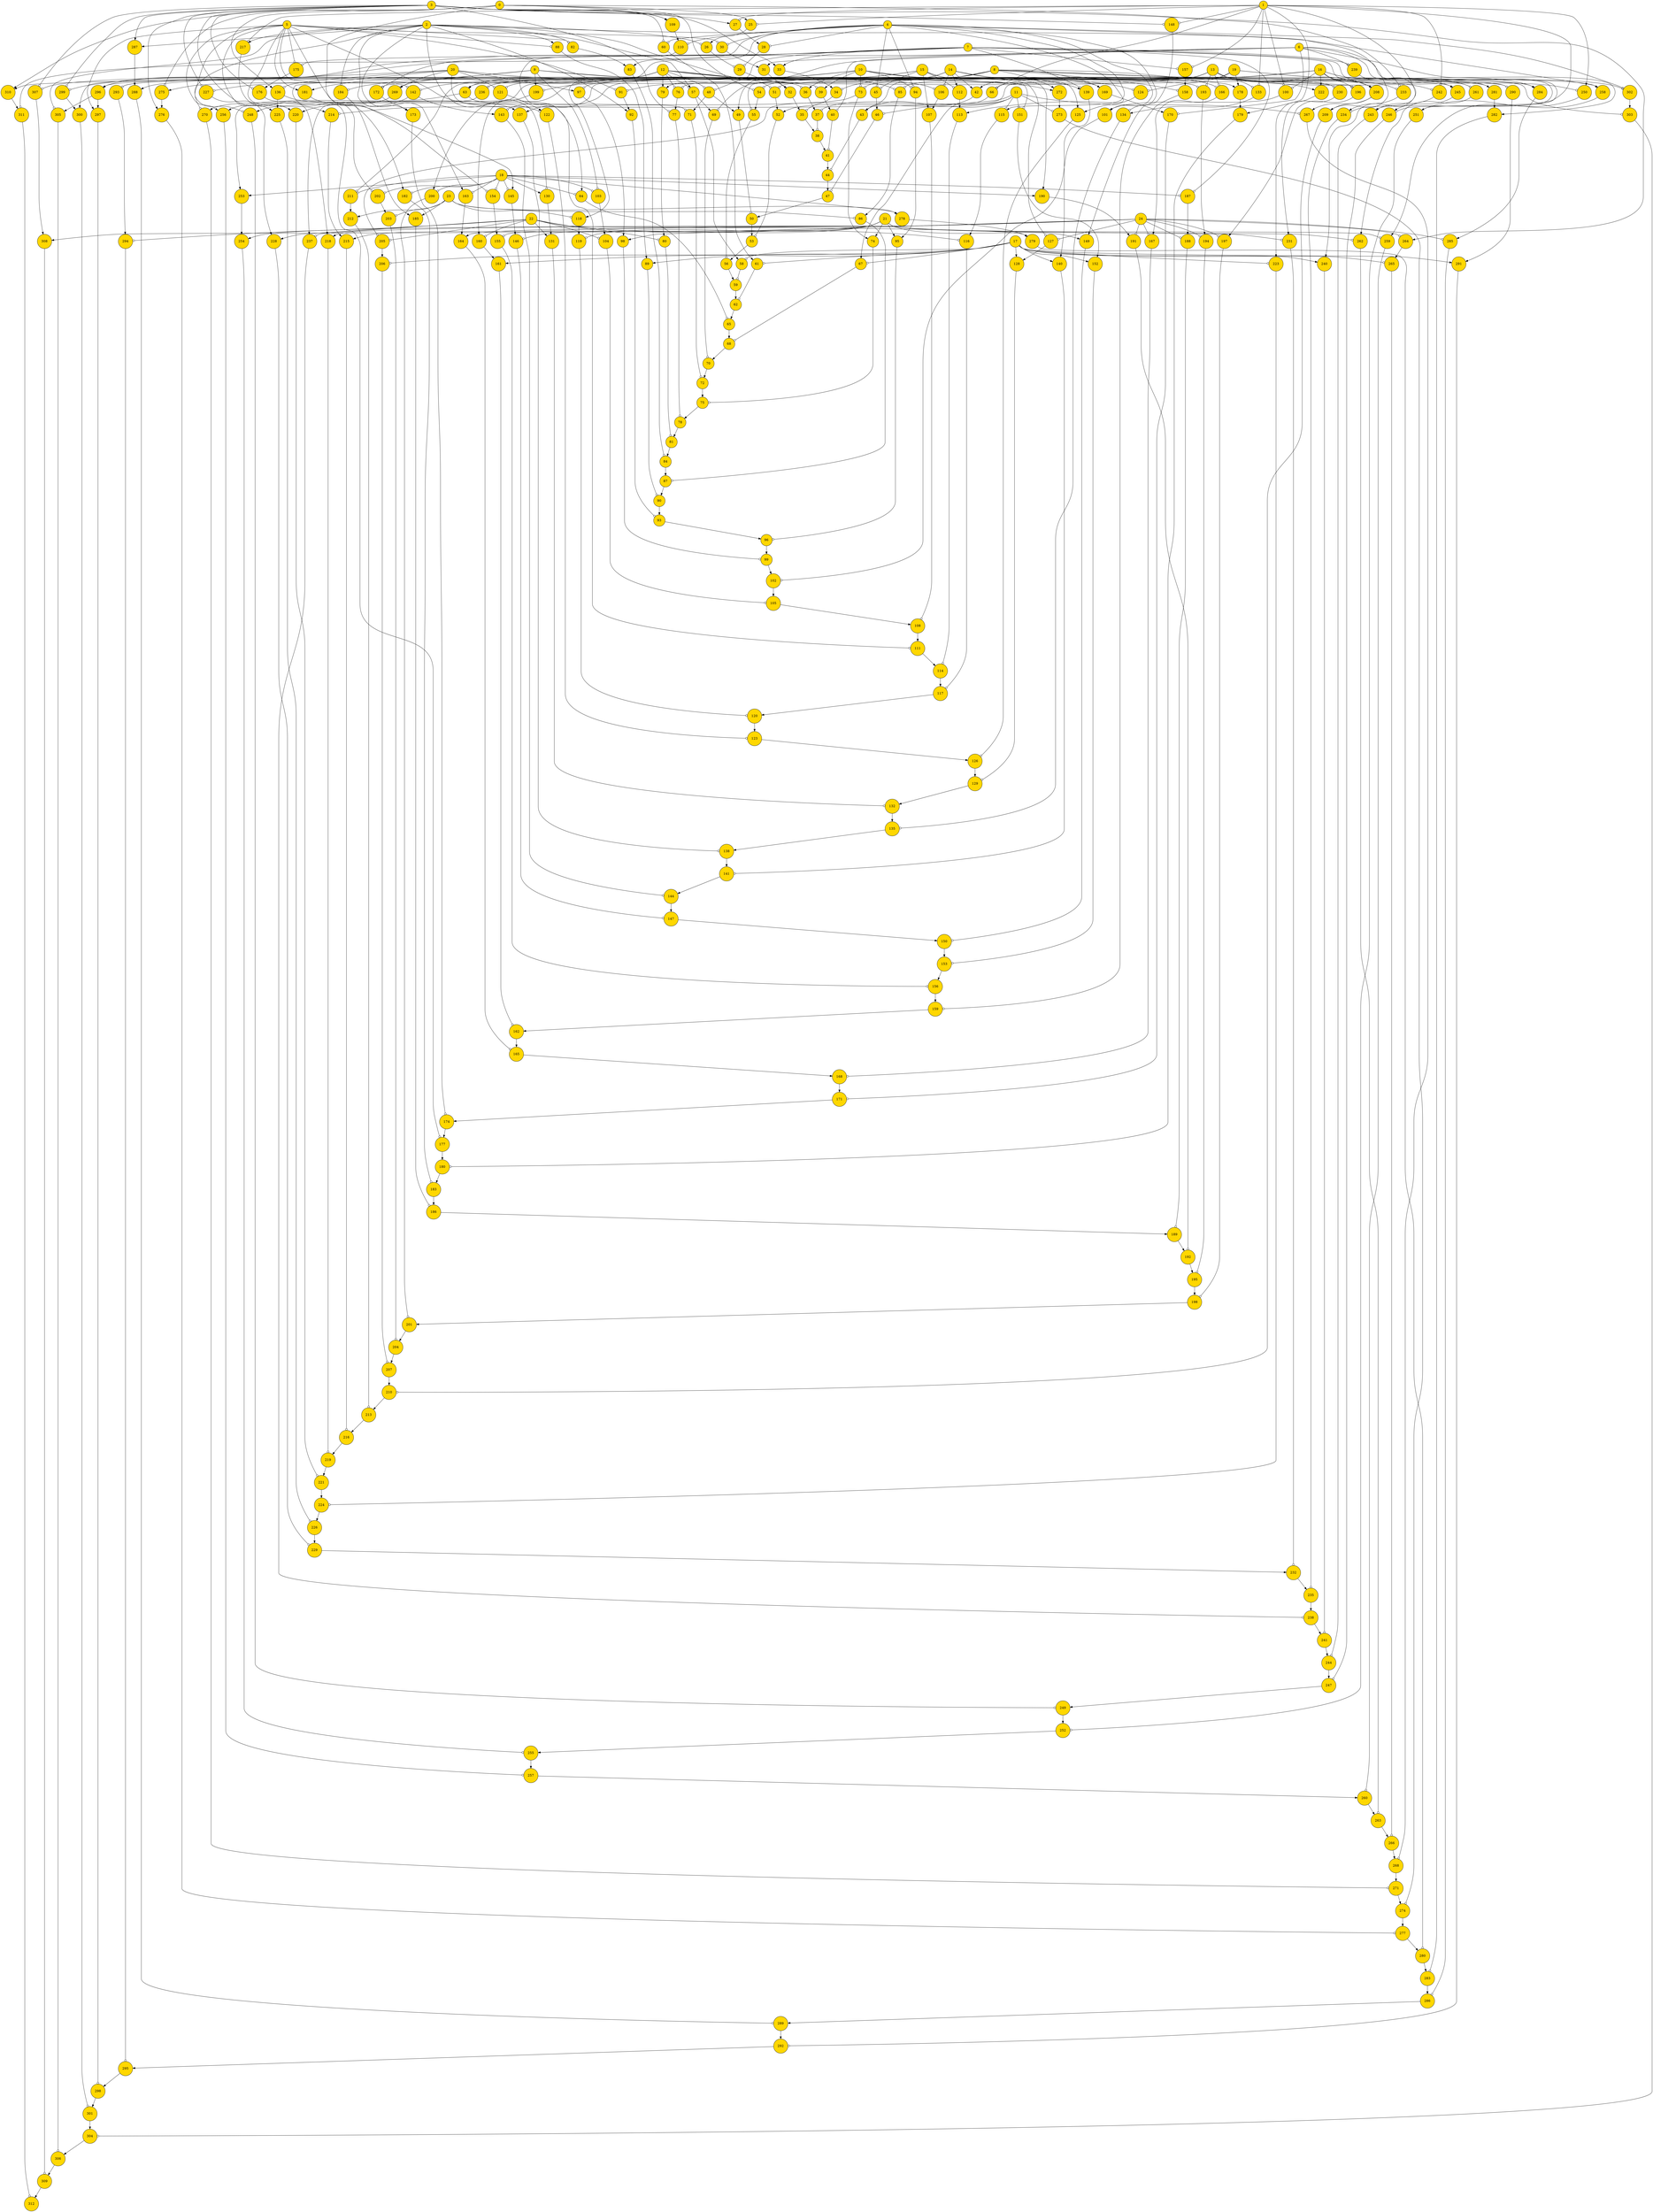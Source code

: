 digraph 0{
	0,1,2,3,4,5,6,7,8,9,10,11,12,13,14,15,16,17,18,19,20,21,22,23,24,25,26,27,28,29,30,31,32,33,34,35,36,37,38,39,40,41,42,43,44,45,46,47,48,49,50,51,52,53,54,55,56,57,58,59,60,61,62,63,64,65,66,67,68,69,70,71,72,73,74,75,76,77,78,79,80,81,82,83,84,85,86,87,88,89,90,91,92,93,94,95,96,97,98,99,100,101,102,103,104,105,106,107,108,109,110,111,112,113,114,115,116,117,118,119,120,121,122,123,124,125,126,127,128,129,130,131,132,133,134,135,136,137,138,139,140,141,142,143,144,145,146,147,148,149,150,151,152,153,154,155,156,157,158,159,160,161,162,163,164,165,166,167,168,169,170,171,172,173,174,175,176,177,178,179,180,181,182,183,184,185,186,187,188,189,190,191,192,193,194,195,196,197,198,199,200,201,202,203,204,205,206,207,208,209,210,211,212,213,214,215,216,217,218,219,220,221,222,223,224,225,226,227,228,229,230,231,232,233,234,235,236,237,238,239,240,241,242,243,244,245,246,247,248,249,250,251,252,253,254,255,256,257,258,259,260,261,262,263,264,265,266,267,268,269,270,271,272,273,274,275,276,277,278,279,280,281,282,283,284,285,286,287,288,289,290,291,292,293,294,295,296,297,298,299,300,301,302,303,304,305,306,307,308,309,310,311,312[shape=circle,style=filled,fillcolor=gold,height="0.3"];
1->25[arrowhead=odot];
0->25[];
25->26[];
2->26[arrowhead=odot];
3->27[];
1->27[arrowhead=odot];
27->28[];
4->28[arrowhead=odot];
28->29[arrowhead=odot];
26->29[arrowhead=odot];
5->30[arrowhead=odot];
4->30[arrowhead=odot];
30->31[];
6->31[];
31->32[arrowhead=odot];
29->32[];
7->33[];
3->33[];
33->34[];
8->34[arrowhead=odot];
34->35[arrowhead=odot];
32->35[];
10->36[];
9->36[arrowhead=odot];
36->37[];
11->37[arrowhead=odot];
37->38[arrowhead=odot];
35->38[];
12->39[arrowhead=odot];
10->39[];
39->40[];
6->40[arrowhead=odot];
40->41[arrowhead=odot];
38->41[];
14->42[];
13->42[];
42->43[];
8->43[arrowhead=odot];
43->44[arrowhead=odot];
41->44[];
15->45[arrowhead=odot];
4->45[arrowhead=odot];
45->46[];
11->46[arrowhead=odot];
46->47[arrowhead=odot];
44->47[];
12->48[arrowhead=odot];
7->48[arrowhead=odot];
48->49[];
6->49[];
49->50[arrowhead=odot];
47->50[];
16->51[arrowhead=odot];
2->51[arrowhead=odot];
51->52[];
11->52[];
52->53[arrowhead=odot];
50->53[];
13->54[arrowhead=odot];
0->54[arrowhead=odot];
54->55[];
8->55[arrowhead=odot];
55->56[arrowhead=odot];
53->56[];
12->57[arrowhead=odot];
2->57[];
57->58[];
17->58[arrowhead=odot];
58->59[arrowhead=odot];
56->59[];
4->60[arrowhead=odot];
3->60[arrowhead=odot];
60->61[];
17->61[arrowhead=odot];
61->62[arrowhead=odot];
59->62[];
15->63[arrowhead=odot];
12->63[];
63->64[];
18->64[arrowhead=odot];
64->65[arrowhead=odot];
62->65[];
19->66[arrowhead=odot];
1->66[arrowhead=odot];
66->67[];
17->67[arrowhead=odot];
67->68[arrowhead=odot];
65->68[];
57->69[];
8->69[arrowhead=odot];
69->70[arrowhead=odot];
68->70[];
48->71[];
20->71[arrowhead=odot];
71->72[arrowhead=odot];
70->72[];
19->73[arrowhead=odot];
10->73[arrowhead=odot];
73->74[];
21->74[];
74->75[arrowhead=odot];
72->75[];
16->76[arrowhead=odot];
12->76[arrowhead=odot];
76->77[];
3->77[arrowhead=odot];
77->78[arrowhead=odot];
75->78[];
12->79[];
8->79[];
79->80[];
22->80[arrowhead=odot];
80->81[arrowhead=odot];
78->81[];
5->82[arrowhead=odot];
2->82[arrowhead=odot];
82->83[];
4->83[];
83->84[arrowhead=odot];
81->84[];
13->85[arrowhead=odot];
12->85[arrowhead=odot];
85->86[];
23->86[arrowhead=odot];
86->87[arrowhead=odot];
84->87[];
5->88[arrowhead=odot];
2->88[];
88->89[];
17->89[];
89->90[arrowhead=odot];
87->90[];
13->91[arrowhead=odot];
5->91[arrowhead=odot];
91->92[];
2->92[];
92->93[arrowhead=odot];
90->93[];
10->94[arrowhead=odot];
4->94[arrowhead=odot];
94->95[];
21->95[];
95->96[arrowhead=odot];
93->96[];
20->97[];
14->97[arrowhead=odot];
97->98[];
24->98[];
98->99[arrowhead=odot];
96->99[];
16->100[arrowhead=odot];
1->100[arrowhead=odot];
100->101[];
4->101[arrowhead=odot];
101->102[arrowhead=odot];
99->102[];
18->103[arrowhead=odot];
9->103[arrowhead=odot];
103->104[];
22->104[arrowhead=odot];
104->105[arrowhead=odot];
102->105[];
14->106[arrowhead=odot];
12->106[arrowhead=odot];
106->107[];
15->107[];
107->108[arrowhead=odot];
105->108[];
3->109[];
0->109[arrowhead=odot];
109->110[];
4->110[arrowhead=odot];
110->111[arrowhead=odot];
108->111[];
15->112[arrowhead=odot];
14->112[];
112->113[];
4->113[];
113->114[arrowhead=odot];
111->114[];
11->115[arrowhead=odot];
4->115[];
115->116[];
22->116[arrowhead=odot];
116->117[arrowhead=odot];
114->117[];
23->118[arrowhead=odot];
7->118[];
118->119[];
21->119[arrowhead=odot];
119->120[arrowhead=odot];
117->120[];
20->121[arrowhead=odot];
14->121[arrowhead=odot];
121->122[];
5->122[arrowhead=odot];
122->123[arrowhead=odot];
120->123[];
19->124[arrowhead=odot];
14->124[arrowhead=odot];
124->125[];
15->125[];
125->126[arrowhead=odot];
123->126[];
24->127[arrowhead=odot];
10->127[arrowhead=odot];
127->128[];
17->128[];
128->129[arrowhead=odot];
126->129[];
18->130[];
2->130[arrowhead=odot];
130->131[];
22->131[];
131->132[arrowhead=odot];
129->132[];
13->133[arrowhead=odot];
1->133[arrowhead=odot];
133->134[];
4->134[arrowhead=odot];
134->135[arrowhead=odot];
132->135[];
20->136[arrowhead=odot];
0->136[];
136->137[];
8->137[];
137->138[arrowhead=odot];
135->138[];
10->139[];
7->139[arrowhead=odot];
139->140[];
17->140[];
140->141[arrowhead=odot];
138->141[];
12->142[arrowhead=odot];
5->142[arrowhead=odot];
142->143[];
8->143[arrowhead=odot];
143->144[arrowhead=odot];
141->144[];
18->145[arrowhead=odot];
5->145[];
145->146[];
21->146[arrowhead=odot];
146->147[arrowhead=odot];
144->147[];
3->148[arrowhead=odot];
1->148[arrowhead=odot];
148->149[];
21->149[];
149->150[arrowhead=odot];
147->150[];
11->151[arrowhead=odot];
9->151[arrowhead=odot];
151->152[];
17->152[];
152->153[arrowhead=odot];
150->153[];
18->154[arrowhead=odot];
0->154[arrowhead=odot];
154->155[];
24->155[arrowhead=odot];
155->156[arrowhead=odot];
153->156[];
7->157[arrowhead=odot];
1->157[arrowhead=odot];
157->158[];
8->158[arrowhead=odot];
158->159[arrowhead=odot];
156->159[];
22->160[arrowhead=odot];
14->160[];
160->161[];
17->161[];
161->162[arrowhead=odot];
159->162[];
18->163[arrowhead=odot];
2->163[];
163->164[];
24->164[];
164->165[arrowhead=odot];
162->165[];
13->166[arrowhead=odot];
8->166[arrowhead=odot];
166->167[];
24->167[arrowhead=odot];
167->168[arrowhead=odot];
165->168[];
14->169[];
8->169[];
169->170[];
6->170[arrowhead=odot];
170->171[arrowhead=odot];
168->171[];
9->172[arrowhead=odot];
7->172[arrowhead=odot];
172->173[];
2->173[];
173->174[arrowhead=odot];
171->174[];
7->175[arrowhead=odot];
5->175[arrowhead=odot];
175->176[];
3->176[arrowhead=odot];
176->177[arrowhead=odot];
174->177[];
19->178[];
14->178[];
178->179[];
1->179[];
179->180[arrowhead=odot];
177->180[];
9->181[];
5->181[];
181->182[];
18->182[arrowhead=odot];
182->183[arrowhead=odot];
180->183[];
12->184[arrowhead=odot];
2->184[arrowhead=odot];
184->185[];
23->185[];
185->186[arrowhead=odot];
183->186[];
18->187[arrowhead=odot];
7->187[arrowhead=odot];
187->188[];
24->188[arrowhead=odot];
188->189[arrowhead=odot];
186->189[];
18->190[];
10->190[];
190->191[];
24->191[arrowhead=odot];
191->192[arrowhead=odot];
189->192[];
20->193[arrowhead=odot];
13->193[arrowhead=odot];
193->194[];
24->194[arrowhead=odot];
194->195[arrowhead=odot];
192->195[];
16->196[arrowhead=odot];
8->196[arrowhead=odot];
196->197[];
24->197[arrowhead=odot];
197->198[arrowhead=odot];
195->198[];
16->199[arrowhead=odot];
9->199[];
199->200[];
18->200[arrowhead=odot];
200->201[arrowhead=odot];
198->201[];
20->202[arrowhead=odot];
18->202[arrowhead=odot];
202->203[];
23->203[arrowhead=odot];
203->204[arrowhead=odot];
201->204[];
22->205[arrowhead=odot];
16->205[arrowhead=odot];
205->206[];
17->206[arrowhead=odot];
206->207[arrowhead=odot];
204->207[];
16->208[arrowhead=odot];
13->208[];
208->209[];
4->209[];
209->210[arrowhead=odot];
207->210[];
18->211[arrowhead=odot];
10->211[arrowhead=odot];
211->212[];
23->212[];
212->213[arrowhead=odot];
210->213[];
11->214[arrowhead=odot];
5->214[];
214->215[];
21->215[];
215->216[arrowhead=odot];
213->216[];
2->217[];
1->217[arrowhead=odot];
217->218[];
24->218[];
218->219[arrowhead=odot];
216->219[];
142->220[];
3->220[];
220->221[arrowhead=odot];
219->221[];
16->222[];
12->222[];
222->223[];
17->223[arrowhead=odot];
223->224[arrowhead=odot];
221->224[];
136->225[];
5->225[];
225->226[arrowhead=odot];
224->226[];
12->227[arrowhead=odot];
3->227[arrowhead=odot];
227->228[];
22->228[];
228->229[arrowhead=odot];
226->229[];
15->230[arrowhead=odot];
8->230[arrowhead=odot];
230->231[];
21->231[arrowhead=odot];
231->232[arrowhead=odot];
229->232[];
16->233[arrowhead=odot];
0->233[arrowhead=odot];
233->234[];
1->234[arrowhead=odot];
234->235[arrowhead=odot];
232->235[];
15->236[arrowhead=odot];
10->236[arrowhead=odot];
236->237[];
22->237[arrowhead=odot];
237->238[arrowhead=odot];
235->238[];
7->239[arrowhead=odot];
6->239[arrowhead=odot];
239->240[];
17->240[];
240->241[arrowhead=odot];
238->241[];
15->242[arrowhead=odot];
1->242[arrowhead=odot];
242->243[];
6->243[arrowhead=odot];
243->244[arrowhead=odot];
241->244[];
14->245[arrowhead=odot];
13->245[];
245->246[];
1->246[arrowhead=odot];
246->247[arrowhead=odot];
244->247[];
73->248[];
5->248[arrowhead=odot];
248->249[arrowhead=odot];
247->249[];
13->250[arrowhead=odot];
1->250[];
250->251[];
6->251[];
251->252[arrowhead=odot];
249->252[];
18->253[];
13->253[];
253->254[];
24->254[];
254->255[arrowhead=odot];
252->255[];
63->256[];
5->256[];
256->257[arrowhead=odot];
255->257[];
16->258[];
2->258[arrowhead=odot];
258->259[];
21->259[arrowhead=odot];
259->260[arrowhead=odot];
257->260[];
13->261[arrowhead=odot];
7->261[arrowhead=odot];
261->262[];
21->262[arrowhead=odot];
262->263[arrowhead=odot];
260->263[];
24->264[arrowhead=odot];
3->264[];
264->265[];
17->265[arrowhead=odot];
265->266[arrowhead=odot];
263->266[];
208->267[];
11->267[arrowhead=odot];
267->268[arrowhead=odot];
266->268[];
20->269[];
12->269[arrowhead=odot];
269->270[];
2->270[arrowhead=odot];
270->271[arrowhead=odot];
268->271[];
20->272[];
8->272[];
272->273[];
11->273[arrowhead=odot];
273->274[arrowhead=odot];
271->274[];
14->275[];
0->275[arrowhead=odot];
275->276[];
3->276[];
276->277[arrowhead=odot];
274->277[];
23->278[];
18->278[arrowhead=odot];
278->279[];
22->279[arrowhead=odot];
279->280[arrowhead=odot];
277->280[];
10->281[];
7->281[];
281->282[];
6->282[];
282->283[arrowhead=odot];
280->283[];
19->284[arrowhead=odot];
13->284[];
284->285[];
24->285[arrowhead=odot];
285->286[arrowhead=odot];
283->286[];
3->287[];
2->287[];
287->288[];
8->288[];
288->289[arrowhead=odot];
286->289[];
19->290[arrowhead=odot];
8->290[arrowhead=odot];
290->291[];
17->291[];
291->292[arrowhead=odot];
289->292[];
15->293[arrowhead=odot];
14->293[arrowhead=odot];
293->294[];
22->294[arrowhead=odot];
294->295[arrowhead=odot];
292->295[];
10->296[arrowhead=odot];
7->296[];
296->297[];
5->297[];
297->298[arrowhead=odot];
295->298[];
20->299[arrowhead=odot];
3->299[arrowhead=odot];
299->300[];
6->300[];
300->301[arrowhead=odot];
298->301[];
16->302[arrowhead=odot];
4->302[arrowhead=odot];
302->303[];
8->303[arrowhead=odot];
303->304[arrowhead=odot];
301->304[];
296->305[];
2->305[arrowhead=odot];
305->306[arrowhead=odot];
304->306[];
13->307[arrowhead=odot];
3->307[arrowhead=odot];
307->308[];
21->308[];
308->309[arrowhead=odot];
306->309[];
15->310[];
0->310[];
310->311[];
4->311[arrowhead=odot];
311->312[arrowhead=odot];
309->312[];
}


